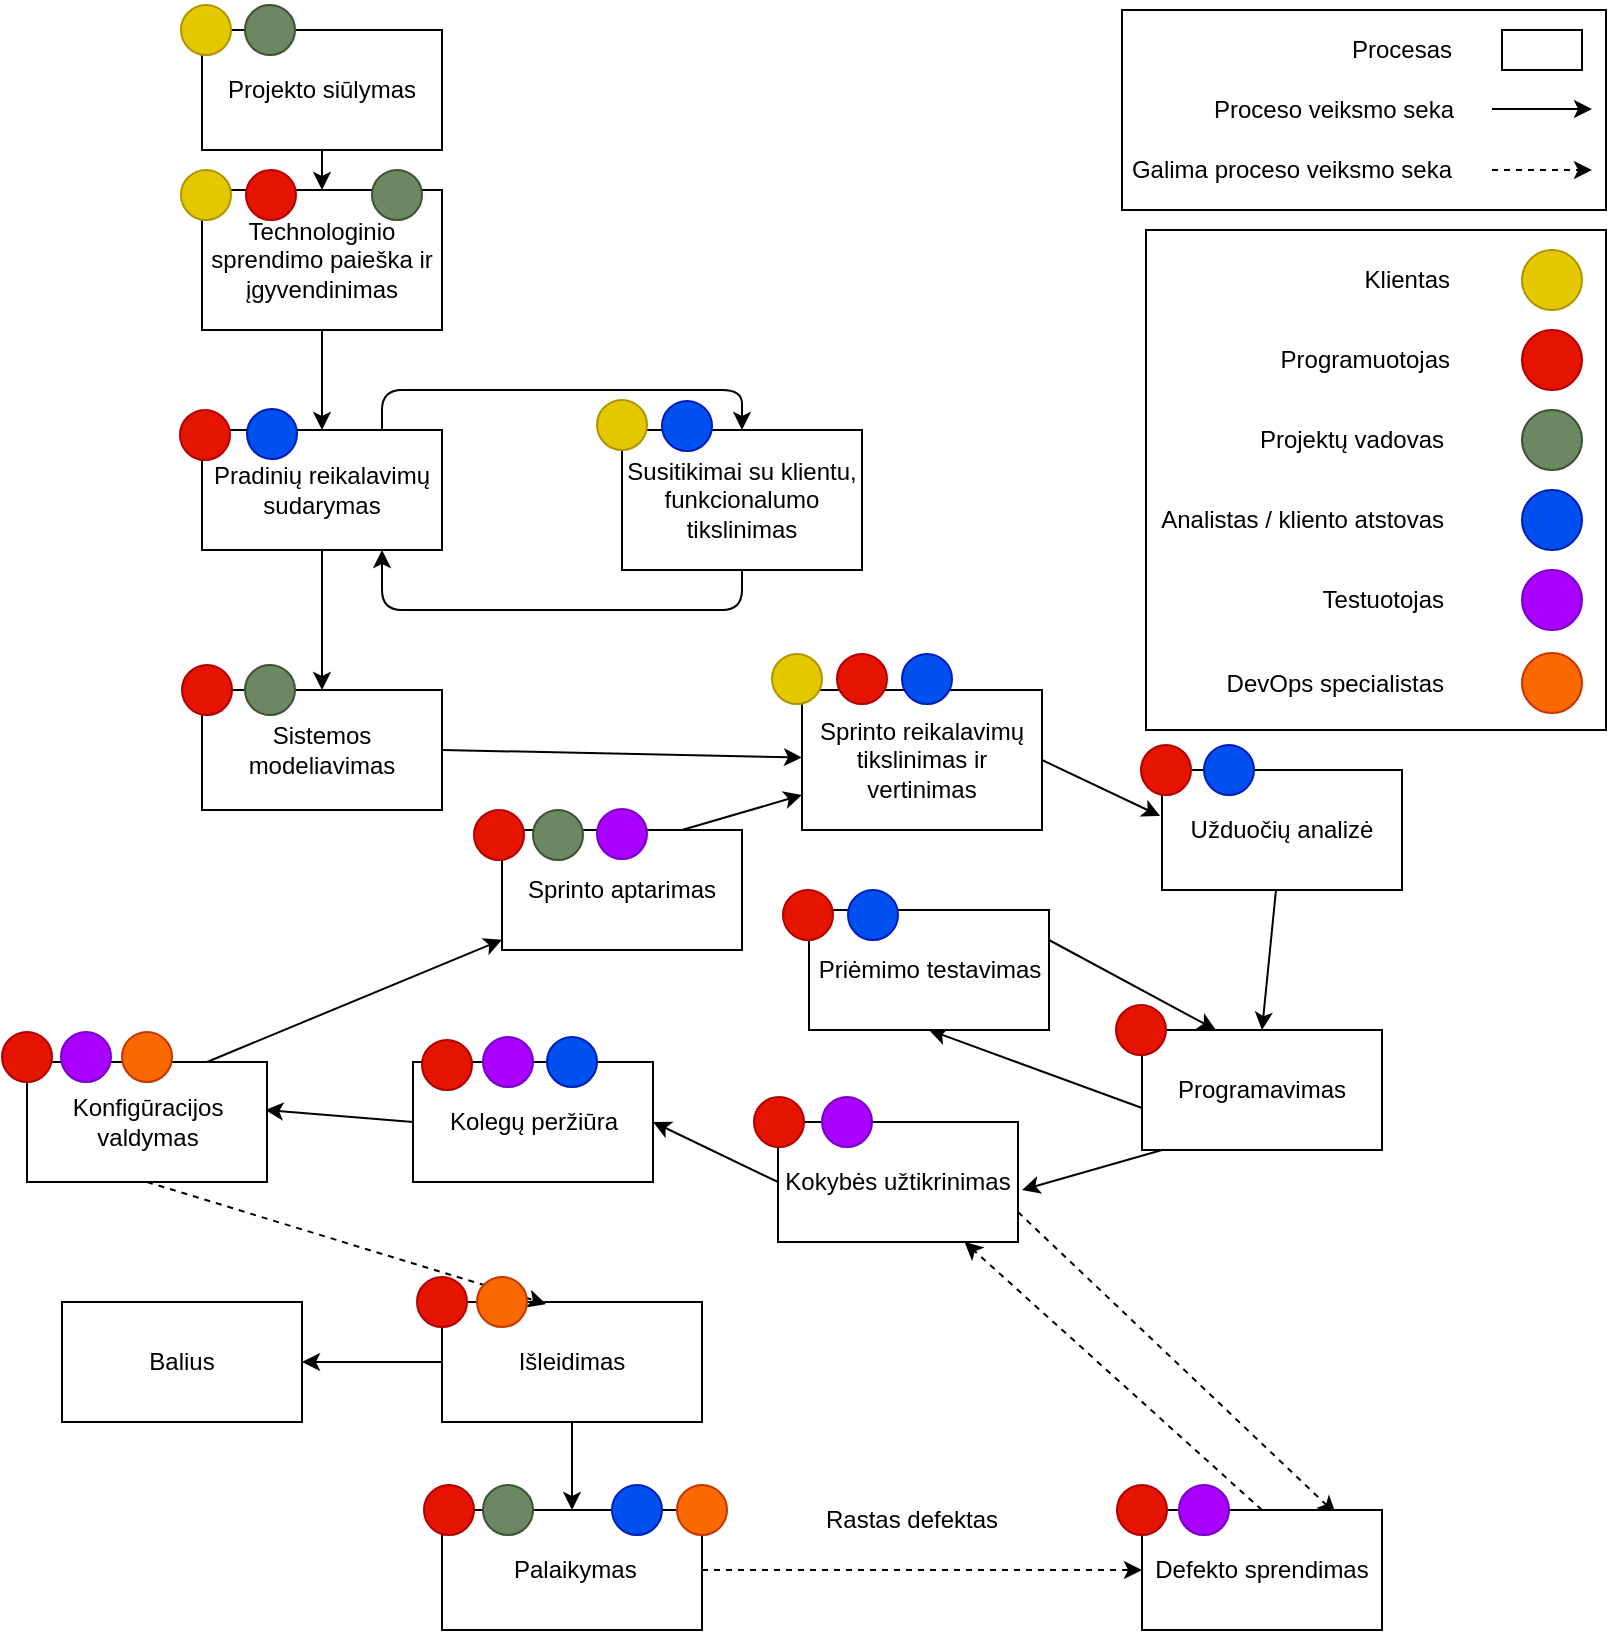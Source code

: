 <mxfile version="12.2.2" type="device" pages="1"><diagram id="qIFF_fcuDar6s86CbZYm" name="Page-1"><mxGraphModel dx="1010" dy="579" grid="1" gridSize="10" guides="1" tooltips="1" connect="1" arrows="1" fold="1" page="1" pageScale="1" pageWidth="827" pageHeight="1169" math="0" shadow="0"><root><mxCell id="0"/><mxCell id="1" parent="0"/><mxCell id="E9ywBwPDsupUNTEM5yJS-2" value="Technologinio sprendimo paieška ir įgyvendinimas" style="rounded=0;whiteSpace=wrap;html=1;" parent="1" vertex="1"><mxGeometry x="110" y="100" width="120" height="70" as="geometry"/></mxCell><mxCell id="E9ywBwPDsupUNTEM5yJS-32" style="edgeStyle=none;rounded=0;orthogonalLoop=1;jettySize=auto;html=1;exitX=0.5;exitY=1;exitDx=0;exitDy=0;entryX=0.5;entryY=0;entryDx=0;entryDy=0;" parent="1" source="E9ywBwPDsupUNTEM5yJS-3" target="E9ywBwPDsupUNTEM5yJS-7" edge="1"><mxGeometry relative="1" as="geometry"/></mxCell><mxCell id="E9ywBwPDsupUNTEM5yJS-3" value="Pradinių reikalavimų sudarymas" style="rounded=0;whiteSpace=wrap;html=1;" parent="1" vertex="1"><mxGeometry x="110" y="220" width="120" height="60" as="geometry"/></mxCell><mxCell id="E9ywBwPDsupUNTEM5yJS-4" value="Susitikimai su klientu, funkcionalumo tikslinimas" style="rounded=0;whiteSpace=wrap;html=1;" parent="1" vertex="1"><mxGeometry x="320" y="220" width="120" height="70" as="geometry"/></mxCell><mxCell id="E9ywBwPDsupUNTEM5yJS-5" value="" style="edgeStyle=elbowEdgeStyle;elbow=horizontal;endArrow=classic;html=1;exitX=0.75;exitY=0;exitDx=0;exitDy=0;entryX=0.5;entryY=0;entryDx=0;entryDy=0;" parent="1" source="E9ywBwPDsupUNTEM5yJS-3" target="E9ywBwPDsupUNTEM5yJS-4" edge="1"><mxGeometry width="50" height="50" relative="1" as="geometry"><mxPoint x="110" y="350" as="sourcePoint"/><mxPoint x="160" y="300" as="targetPoint"/><Array as="points"><mxPoint x="300" y="200"/></Array></mxGeometry></mxCell><mxCell id="E9ywBwPDsupUNTEM5yJS-6" value="" style="edgeStyle=elbowEdgeStyle;elbow=horizontal;endArrow=classic;html=1;entryX=0.75;entryY=1;entryDx=0;entryDy=0;exitX=0.5;exitY=1;exitDx=0;exitDy=0;" parent="1" source="E9ywBwPDsupUNTEM5yJS-4" target="E9ywBwPDsupUNTEM5yJS-3" edge="1"><mxGeometry width="50" height="50" relative="1" as="geometry"><mxPoint x="350" y="380" as="sourcePoint"/><mxPoint x="390" y="230" as="targetPoint"/><Array as="points"><mxPoint x="290" y="310"/></Array></mxGeometry></mxCell><mxCell id="E9ywBwPDsupUNTEM5yJS-7" value="Sistemos modeliavimas" style="rounded=0;whiteSpace=wrap;html=1;" parent="1" vertex="1"><mxGeometry x="110" y="350" width="120" height="60" as="geometry"/></mxCell><mxCell id="E9ywBwPDsupUNTEM5yJS-12" value="" style="endArrow=classic;html=1;exitX=0.5;exitY=1;exitDx=0;exitDy=0;" parent="1" source="E9ywBwPDsupUNTEM5yJS-1" target="E9ywBwPDsupUNTEM5yJS-2" edge="1"><mxGeometry width="50" height="50" relative="1" as="geometry"><mxPoint x="320" y="100" as="sourcePoint"/><mxPoint x="370" y="50" as="targetPoint"/></mxGeometry></mxCell><mxCell id="E9ywBwPDsupUNTEM5yJS-13" value="" style="endArrow=classic;html=1;exitX=0.5;exitY=1;exitDx=0;exitDy=0;entryX=0.5;entryY=0;entryDx=0;entryDy=0;" parent="1" source="E9ywBwPDsupUNTEM5yJS-2" target="E9ywBwPDsupUNTEM5yJS-3" edge="1"><mxGeometry width="50" height="50" relative="1" as="geometry"><mxPoint x="180" y="70" as="sourcePoint"/><mxPoint x="180" y="110" as="targetPoint"/></mxGeometry></mxCell><mxCell id="E9ywBwPDsupUNTEM5yJS-16" value="Sprinto reikalavimų tikslinimas ir vertinimas" style="rounded=0;whiteSpace=wrap;html=1;" parent="1" vertex="1"><mxGeometry x="410" y="350" width="120" height="70" as="geometry"/></mxCell><mxCell id="E9ywBwPDsupUNTEM5yJS-17" value="Užduočių analizė" style="rounded=0;whiteSpace=wrap;html=1;" parent="1" vertex="1"><mxGeometry x="590" y="390" width="120" height="60" as="geometry"/></mxCell><mxCell id="E9ywBwPDsupUNTEM5yJS-24" style="rounded=0;orthogonalLoop=1;jettySize=auto;html=1;exitX=0;exitY=0.5;exitDx=0;exitDy=0;" parent="1" edge="1"><mxGeometry relative="1" as="geometry"><mxPoint x="520" y="600" as="targetPoint"/><mxPoint x="590" y="580" as="sourcePoint"/><Array as="points"><mxPoint x="590" y="580"/></Array></mxGeometry></mxCell><mxCell id="c2cPXZw6R6wqw7vHOM1i-6" style="rounded=0;orthogonalLoop=1;jettySize=auto;html=1;exitX=0;exitY=0.65;exitDx=0;exitDy=0;entryX=0.5;entryY=1;entryDx=0;entryDy=0;exitPerimeter=0;" parent="1" source="E9ywBwPDsupUNTEM5yJS-18" target="c2cPXZw6R6wqw7vHOM1i-1" edge="1"><mxGeometry relative="1" as="geometry"/></mxCell><mxCell id="E9ywBwPDsupUNTEM5yJS-18" value="Programavimas" style="rounded=0;whiteSpace=wrap;html=1;" parent="1" vertex="1"><mxGeometry x="580" y="520" width="120" height="60" as="geometry"/></mxCell><mxCell id="yvK9bdtqKIgksA2NojRl-1" style="edgeStyle=none;rounded=0;orthogonalLoop=1;jettySize=auto;html=1;exitX=1;exitY=0.75;exitDx=0;exitDy=0;entryX=0.808;entryY=0.033;entryDx=0;entryDy=0;entryPerimeter=0;dashed=1;" parent="1" source="E9ywBwPDsupUNTEM5yJS-19" target="KKzCNt68RPRG3lJh7u8M-2" edge="1"><mxGeometry relative="1" as="geometry"/></mxCell><mxCell id="E9ywBwPDsupUNTEM5yJS-19" value="Kokybės užtikrinimas" style="rounded=0;whiteSpace=wrap;html=1;" parent="1" vertex="1"><mxGeometry x="398" y="566" width="120" height="60" as="geometry"/></mxCell><mxCell id="E9ywBwPDsupUNTEM5yJS-21" value="" style="endArrow=classic;html=1;exitX=1;exitY=0.5;exitDx=0;exitDy=0;" parent="1" source="E9ywBwPDsupUNTEM5yJS-7" target="E9ywBwPDsupUNTEM5yJS-16" edge="1"><mxGeometry width="50" height="50" relative="1" as="geometry"><mxPoint x="180" y="170" as="sourcePoint"/><mxPoint x="180" y="230" as="targetPoint"/></mxGeometry></mxCell><mxCell id="E9ywBwPDsupUNTEM5yJS-22" value="" style="endArrow=classic;html=1;exitX=1;exitY=0.5;exitDx=0;exitDy=0;entryX=-0.008;entryY=0.383;entryDx=0;entryDy=0;entryPerimeter=0;" parent="1" source="E9ywBwPDsupUNTEM5yJS-16" target="E9ywBwPDsupUNTEM5yJS-17" edge="1"><mxGeometry width="50" height="50" relative="1" as="geometry"><mxPoint x="610" y="346" as="sourcePoint"/><mxPoint x="610" y="410" as="targetPoint"/></mxGeometry></mxCell><mxCell id="E9ywBwPDsupUNTEM5yJS-23" value="" style="endArrow=classic;html=1;" parent="1" source="E9ywBwPDsupUNTEM5yJS-17" edge="1"><mxGeometry width="50" height="50" relative="1" as="geometry"><mxPoint x="670" y="440" as="sourcePoint"/><mxPoint x="640" y="520" as="targetPoint"/><Array as="points"><mxPoint x="640" y="520"/></Array></mxGeometry></mxCell><mxCell id="E9ywBwPDsupUNTEM5yJS-29" style="edgeStyle=none;rounded=0;orthogonalLoop=1;jettySize=auto;html=1;exitX=0.5;exitY=1;exitDx=0;exitDy=0;entryX=0.5;entryY=0;entryDx=0;entryDy=0;" parent="1" source="E9ywBwPDsupUNTEM5yJS-26" target="E9ywBwPDsupUNTEM5yJS-28" edge="1"><mxGeometry relative="1" as="geometry"><Array as="points"/></mxGeometry></mxCell><mxCell id="E9ywBwPDsupUNTEM5yJS-26" value="Išleidimas" style="rounded=0;whiteSpace=wrap;html=1;" parent="1" vertex="1"><mxGeometry x="230" y="656" width="130" height="60" as="geometry"/></mxCell><mxCell id="E9ywBwPDsupUNTEM5yJS-31" style="edgeStyle=none;rounded=0;orthogonalLoop=1;jettySize=auto;html=1;exitX=0;exitY=0.5;exitDx=0;exitDy=0;entryX=1;entryY=0.5;entryDx=0;entryDy=0;" parent="1" source="E9ywBwPDsupUNTEM5yJS-26" target="E9ywBwPDsupUNTEM5yJS-30" edge="1"><mxGeometry relative="1" as="geometry"/></mxCell><mxCell id="KKzCNt68RPRG3lJh7u8M-1" style="edgeStyle=orthogonalEdgeStyle;rounded=0;orthogonalLoop=1;jettySize=auto;html=1;exitX=1;exitY=0.5;exitDx=0;exitDy=0;dashed=1;entryX=0;entryY=0.5;entryDx=0;entryDy=0;" parent="1" source="E9ywBwPDsupUNTEM5yJS-28" target="KKzCNt68RPRG3lJh7u8M-2" edge="1"><mxGeometry relative="1" as="geometry"><mxPoint x="540" y="760" as="targetPoint"/><Array as="points"/></mxGeometry></mxCell><mxCell id="E9ywBwPDsupUNTEM5yJS-28" value="&amp;nbsp;Palaikymas" style="rounded=0;whiteSpace=wrap;html=1;" parent="1" vertex="1"><mxGeometry x="230" y="760" width="130" height="60" as="geometry"/></mxCell><mxCell id="E9ywBwPDsupUNTEM5yJS-30" value="Balius" style="rounded=0;whiteSpace=wrap;html=1;" parent="1" vertex="1"><mxGeometry x="40" y="656" width="120" height="60" as="geometry"/></mxCell><mxCell id="KKzCNt68RPRG3lJh7u8M-4" style="rounded=0;orthogonalLoop=1;jettySize=auto;html=1;exitX=0.5;exitY=0;exitDx=0;exitDy=0;dashed=1;" parent="1" source="KKzCNt68RPRG3lJh7u8M-2" target="E9ywBwPDsupUNTEM5yJS-19" edge="1"><mxGeometry relative="1" as="geometry"><mxPoint x="650" y="610" as="targetPoint"/></mxGeometry></mxCell><mxCell id="KKzCNt68RPRG3lJh7u8M-2" value="Defekto sprendimas" style="rounded=0;whiteSpace=wrap;html=1;" parent="1" vertex="1"><mxGeometry x="580" y="760" width="120" height="60" as="geometry"/></mxCell><mxCell id="KKzCNt68RPRG3lJh7u8M-3" value="Rastas defektas" style="text;html=1;resizable=0;points=[];autosize=1;align=left;verticalAlign=top;spacingTop=-4;" parent="1" vertex="1"><mxGeometry x="420" y="755" width="100" height="20" as="geometry"/></mxCell><mxCell id="KKzCNt68RPRG3lJh7u8M-9" style="rounded=0;orthogonalLoop=1;jettySize=auto;html=1;exitX=0.75;exitY=0;exitDx=0;exitDy=0;" parent="1" source="KKzCNt68RPRG3lJh7u8M-6" target="KKzCNt68RPRG3lJh7u8M-8" edge="1"><mxGeometry relative="1" as="geometry"/></mxCell><mxCell id="KKzCNt68RPRG3lJh7u8M-11" style="edgeStyle=none;rounded=0;orthogonalLoop=1;jettySize=auto;html=1;exitX=0.5;exitY=1;exitDx=0;exitDy=0;entryX=0.4;entryY=0.017;entryDx=0;entryDy=0;entryPerimeter=0;dashed=1;" parent="1" source="KKzCNt68RPRG3lJh7u8M-6" target="E9ywBwPDsupUNTEM5yJS-26" edge="1"><mxGeometry relative="1" as="geometry"/></mxCell><mxCell id="KKzCNt68RPRG3lJh7u8M-6" value="Konfigūracijos valdymas" style="rounded=0;whiteSpace=wrap;html=1;" parent="1" vertex="1"><mxGeometry x="22.5" y="536" width="120" height="60" as="geometry"/></mxCell><mxCell id="KKzCNt68RPRG3lJh7u8M-10" style="edgeStyle=none;rounded=0;orthogonalLoop=1;jettySize=auto;html=1;exitX=0.75;exitY=0;exitDx=0;exitDy=0;" parent="1" source="KKzCNt68RPRG3lJh7u8M-8" target="E9ywBwPDsupUNTEM5yJS-16" edge="1"><mxGeometry relative="1" as="geometry"/></mxCell><mxCell id="KKzCNt68RPRG3lJh7u8M-8" value="Sprinto aptarimas" style="rounded=0;whiteSpace=wrap;html=1;" parent="1" vertex="1"><mxGeometry x="260" y="420" width="120" height="60" as="geometry"/></mxCell><mxCell id="4r4dMTeaTjnRu1wH1lVZ-52" value="" style="group" parent="1" vertex="1" connectable="0"><mxGeometry x="100" y="5" width="130" height="75" as="geometry"/></mxCell><mxCell id="E9ywBwPDsupUNTEM5yJS-1" value="Projekto siūlymas" style="rounded=0;whiteSpace=wrap;html=1;" parent="4r4dMTeaTjnRu1wH1lVZ-52" vertex="1"><mxGeometry x="10" y="15" width="120" height="60" as="geometry"/></mxCell><mxCell id="4r4dMTeaTjnRu1wH1lVZ-55" value="" style="ellipse;whiteSpace=wrap;html=1;aspect=fixed;align=right;fillColor=#e3c800;strokeColor=#B09500;fontColor=#ffffff;" parent="4r4dMTeaTjnRu1wH1lVZ-52" vertex="1"><mxGeometry x="-0.5" y="2.5" width="25" height="25" as="geometry"/></mxCell><mxCell id="4r4dMTeaTjnRu1wH1lVZ-56" value="" style="ellipse;whiteSpace=wrap;html=1;aspect=fixed;align=right;fillColor=#6d8764;strokeColor=#3A5431;fontColor=#ffffff;" parent="4r4dMTeaTjnRu1wH1lVZ-52" vertex="1"><mxGeometry x="31.5" y="2.5" width="25" height="25" as="geometry"/></mxCell><mxCell id="4r4dMTeaTjnRu1wH1lVZ-53" value="" style="ellipse;whiteSpace=wrap;html=1;aspect=fixed;align=right;fillColor=#6d8764;strokeColor=#3A5431;fontColor=#ffffff;" parent="1" vertex="1"><mxGeometry x="195" y="90" width="25" height="25" as="geometry"/></mxCell><mxCell id="4r4dMTeaTjnRu1wH1lVZ-54" value="" style="ellipse;whiteSpace=wrap;html=1;aspect=fixed;align=right;fontColor=#ffffff;fillColor=#e51400;strokeColor=#B20000;" parent="1" vertex="1"><mxGeometry x="132" y="90" width="25" height="25" as="geometry"/></mxCell><mxCell id="4r4dMTeaTjnRu1wH1lVZ-58" value="" style="ellipse;whiteSpace=wrap;html=1;aspect=fixed;align=right;fillColor=#e3c800;strokeColor=#B09500;fontColor=#ffffff;" parent="1" vertex="1"><mxGeometry x="307.5" y="205" width="25" height="25" as="geometry"/></mxCell><mxCell id="4r4dMTeaTjnRu1wH1lVZ-64" value="" style="ellipse;whiteSpace=wrap;html=1;aspect=fixed;align=right;fontColor=#ffffff;fillColor=#e51400;strokeColor=#B20000;" parent="1" vertex="1"><mxGeometry x="100" y="337.5" width="25" height="25" as="geometry"/></mxCell><mxCell id="4r4dMTeaTjnRu1wH1lVZ-65" value="" style="ellipse;whiteSpace=wrap;html=1;aspect=fixed;align=right;fillColor=#6d8764;strokeColor=#3A5431;fontColor=#ffffff;" parent="1" vertex="1"><mxGeometry x="131.5" y="337.5" width="25" height="25" as="geometry"/></mxCell><mxCell id="4r4dMTeaTjnRu1wH1lVZ-67" value="" style="ellipse;whiteSpace=wrap;html=1;aspect=fixed;align=right;fontColor=#ffffff;fillColor=#e51400;strokeColor=#B20000;" parent="1" vertex="1"><mxGeometry x="427.5" y="332" width="25" height="25" as="geometry"/></mxCell><mxCell id="4r4dMTeaTjnRu1wH1lVZ-70" value="" style="ellipse;whiteSpace=wrap;html=1;aspect=fixed;align=right;fontColor=#ffffff;fillColor=#e51400;strokeColor=#B20000;" parent="1" vertex="1"><mxGeometry x="579.5" y="377.5" width="25" height="25" as="geometry"/></mxCell><mxCell id="4r4dMTeaTjnRu1wH1lVZ-73" value="" style="ellipse;whiteSpace=wrap;html=1;aspect=fixed;align=right;fontColor=#ffffff;fillColor=#e51400;strokeColor=#B20000;" parent="1" vertex="1"><mxGeometry x="567" y="507.5" width="25" height="25" as="geometry"/></mxCell><mxCell id="4r4dMTeaTjnRu1wH1lVZ-76" value="" style="ellipse;whiteSpace=wrap;html=1;aspect=fixed;align=right;fontColor=#ffffff;fillColor=#e51400;strokeColor=#B20000;" parent="1" vertex="1"><mxGeometry x="386" y="553.5" width="25" height="25" as="geometry"/></mxCell><mxCell id="4r4dMTeaTjnRu1wH1lVZ-78" value="" style="ellipse;whiteSpace=wrap;html=1;aspect=fixed;align=right;fontColor=#ffffff;fillColor=#e51400;strokeColor=#B20000;" parent="1" vertex="1"><mxGeometry x="246" y="410" width="25" height="25" as="geometry"/></mxCell><mxCell id="4r4dMTeaTjnRu1wH1lVZ-79" value="" style="ellipse;whiteSpace=wrap;html=1;aspect=fixed;align=right;fillColor=#6d8764;strokeColor=#3A5431;fontColor=#ffffff;" parent="1" vertex="1"><mxGeometry x="275.5" y="410" width="25" height="25" as="geometry"/></mxCell><mxCell id="4r4dMTeaTjnRu1wH1lVZ-81" value="" style="ellipse;whiteSpace=wrap;html=1;aspect=fixed;align=right;fontColor=#ffffff;fillColor=#e51400;strokeColor=#B20000;" parent="1" vertex="1"><mxGeometry x="221" y="747.5" width="25" height="25" as="geometry"/></mxCell><mxCell id="4r4dMTeaTjnRu1wH1lVZ-82" value="" style="ellipse;whiteSpace=wrap;html=1;aspect=fixed;align=right;fillColor=#6d8764;strokeColor=#3A5431;fontColor=#ffffff;" parent="1" vertex="1"><mxGeometry x="250.5" y="747.5" width="25" height="25" as="geometry"/></mxCell><mxCell id="4r4dMTeaTjnRu1wH1lVZ-83" value="" style="ellipse;whiteSpace=wrap;html=1;aspect=fixed;align=right;fillColor=#0050ef;strokeColor=#001DBC;fontColor=#ffffff;" parent="1" vertex="1"><mxGeometry x="315" y="747.5" width="25" height="25" as="geometry"/></mxCell><mxCell id="4r4dMTeaTjnRu1wH1lVZ-84" value="" style="ellipse;whiteSpace=wrap;html=1;aspect=fixed;align=right;fillColor=#e3c800;strokeColor=#B09500;fontColor=#ffffff;" parent="1" vertex="1"><mxGeometry x="99.5" y="90" width="25" height="25" as="geometry"/></mxCell><mxCell id="4r4dMTeaTjnRu1wH1lVZ-85" value="" style="ellipse;whiteSpace=wrap;html=1;aspect=fixed;align=right;fontColor=#ffffff;fillColor=#e51400;strokeColor=#B20000;" parent="1" vertex="1"><mxGeometry x="99" y="210" width="25" height="25" as="geometry"/></mxCell><mxCell id="4r4dMTeaTjnRu1wH1lVZ-104" value="" style="ellipse;whiteSpace=wrap;html=1;aspect=fixed;align=right;fontColor=#ffffff;fillColor=#aa00ff;strokeColor=#7700CC;" parent="1" vertex="1"><mxGeometry x="420" y="553.5" width="25" height="25" as="geometry"/></mxCell><mxCell id="4r4dMTeaTjnRu1wH1lVZ-105" value="" style="ellipse;whiteSpace=wrap;html=1;aspect=fixed;align=right;fontColor=#ffffff;fillColor=#0050ef;strokeColor=#001DBC;" parent="1" vertex="1"><mxGeometry x="132.5" y="209.5" width="25" height="25" as="geometry"/></mxCell><mxCell id="4r4dMTeaTjnRu1wH1lVZ-106" value="" style="ellipse;whiteSpace=wrap;html=1;aspect=fixed;align=right;fontColor=#ffffff;fillColor=#0050ef;strokeColor=#001DBC;" parent="1" vertex="1"><mxGeometry x="340" y="205.5" width="25" height="25" as="geometry"/></mxCell><mxCell id="4r4dMTeaTjnRu1wH1lVZ-107" value="" style="ellipse;whiteSpace=wrap;html=1;aspect=fixed;align=right;fontColor=#ffffff;fillColor=#0050ef;strokeColor=#001DBC;" parent="1" vertex="1"><mxGeometry x="460" y="332" width="25" height="25" as="geometry"/></mxCell><mxCell id="4r4dMTeaTjnRu1wH1lVZ-108" value="" style="ellipse;whiteSpace=wrap;html=1;aspect=fixed;align=right;fillColor=#e3c800;strokeColor=#B09500;fontColor=#ffffff;" parent="1" vertex="1"><mxGeometry x="395" y="332" width="25" height="25" as="geometry"/></mxCell><mxCell id="4r4dMTeaTjnRu1wH1lVZ-109" value="" style="ellipse;whiteSpace=wrap;html=1;aspect=fixed;align=right;fontColor=#ffffff;fillColor=#0050ef;strokeColor=#001DBC;" parent="1" vertex="1"><mxGeometry x="611" y="377.5" width="25" height="25" as="geometry"/></mxCell><mxCell id="4r4dMTeaTjnRu1wH1lVZ-111" value="" style="ellipse;whiteSpace=wrap;html=1;aspect=fixed;align=right;fontColor=#ffffff;fillColor=#aa00ff;strokeColor=#7700CC;" parent="1" vertex="1"><mxGeometry x="39.5" y="521" width="25" height="25" as="geometry"/></mxCell><mxCell id="4r4dMTeaTjnRu1wH1lVZ-112" value="" style="ellipse;whiteSpace=wrap;html=1;aspect=fixed;align=right;fontColor=#ffffff;fillColor=#e51400;strokeColor=#B20000;" parent="1" vertex="1"><mxGeometry x="10" y="521" width="25" height="25" as="geometry"/></mxCell><mxCell id="4r4dMTeaTjnRu1wH1lVZ-113" value="" style="ellipse;whiteSpace=wrap;html=1;aspect=fixed;align=right;fontColor=#ffffff;fillColor=#aa00ff;strokeColor=#7700CC;" parent="1" vertex="1"><mxGeometry x="307.5" y="409.5" width="25" height="25" as="geometry"/></mxCell><mxCell id="4r4dMTeaTjnRu1wH1lVZ-118" value="" style="ellipse;whiteSpace=wrap;html=1;aspect=fixed;align=right;fontColor=#ffffff;fillColor=#e51400;strokeColor=#B20000;" parent="1" vertex="1"><mxGeometry x="217.5" y="643.5" width="25" height="25" as="geometry"/></mxCell><mxCell id="4r4dMTeaTjnRu1wH1lVZ-120" value="" style="ellipse;whiteSpace=wrap;html=1;aspect=fixed;align=right;fontColor=#ffffff;fillColor=#fa6800;strokeColor=#C73500;" parent="1" vertex="1"><mxGeometry x="70" y="521" width="25" height="25" as="geometry"/></mxCell><mxCell id="4r4dMTeaTjnRu1wH1lVZ-121" value="" style="ellipse;whiteSpace=wrap;html=1;aspect=fixed;align=right;fontColor=#ffffff;fillColor=#fa6800;strokeColor=#C73500;" parent="1" vertex="1"><mxGeometry x="247.5" y="643.5" width="25" height="25" as="geometry"/></mxCell><mxCell id="4r4dMTeaTjnRu1wH1lVZ-122" value="" style="ellipse;whiteSpace=wrap;html=1;aspect=fixed;align=right;fontColor=#ffffff;fillColor=#fa6800;strokeColor=#C73500;" parent="1" vertex="1"><mxGeometry x="347.5" y="747.5" width="25" height="25" as="geometry"/></mxCell><mxCell id="4r4dMTeaTjnRu1wH1lVZ-123" value="" style="ellipse;whiteSpace=wrap;html=1;aspect=fixed;align=right;fontColor=#ffffff;fillColor=#e51400;strokeColor=#B20000;" parent="1" vertex="1"><mxGeometry x="567.5" y="747.5" width="25" height="25" as="geometry"/></mxCell><mxCell id="4r4dMTeaTjnRu1wH1lVZ-124" value="" style="ellipse;whiteSpace=wrap;html=1;aspect=fixed;align=right;fontColor=#ffffff;fillColor=#aa00ff;strokeColor=#7700CC;" parent="1" vertex="1"><mxGeometry x="598.5" y="747.5" width="25" height="25" as="geometry"/></mxCell><mxCell id="c2cPXZw6R6wqw7vHOM1i-7" style="rounded=0;orthogonalLoop=1;jettySize=auto;html=1;entryX=0.308;entryY=0;entryDx=0;entryDy=0;exitX=1;exitY=0.25;exitDx=0;exitDy=0;entryPerimeter=0;" parent="1" source="c2cPXZw6R6wqw7vHOM1i-1" target="E9ywBwPDsupUNTEM5yJS-18" edge="1"><mxGeometry relative="1" as="geometry"/></mxCell><mxCell id="c2cPXZw6R6wqw7vHOM1i-1" value="Priėmimo testavimas" style="rounded=0;whiteSpace=wrap;html=1;" parent="1" vertex="1"><mxGeometry x="413.5" y="460" width="120" height="60" as="geometry"/></mxCell><mxCell id="c2cPXZw6R6wqw7vHOM1i-8" value="" style="ellipse;whiteSpace=wrap;html=1;aspect=fixed;align=right;fontColor=#ffffff;fillColor=#e51400;strokeColor=#B20000;" parent="1" vertex="1"><mxGeometry x="400.5" y="450" width="25" height="25" as="geometry"/></mxCell><mxCell id="c2cPXZw6R6wqw7vHOM1i-9" value="" style="ellipse;whiteSpace=wrap;html=1;aspect=fixed;align=right;fontColor=#ffffff;fillColor=#0050ef;strokeColor=#001DBC;" parent="1" vertex="1"><mxGeometry x="433" y="450" width="25" height="25" as="geometry"/></mxCell><mxCell id="c2cPXZw6R6wqw7vHOM1i-13" value="" style="group" parent="1" vertex="1" connectable="0"><mxGeometry x="632" y="130" width="180" height="240" as="geometry"/></mxCell><mxCell id="c2cPXZw6R6wqw7vHOM1i-12" value="" style="group" parent="c2cPXZw6R6wqw7vHOM1i-13" vertex="1" connectable="0"><mxGeometry width="180" height="240" as="geometry"/></mxCell><mxCell id="4r4dMTeaTjnRu1wH1lVZ-39" value="" style="group" parent="c2cPXZw6R6wqw7vHOM1i-12" vertex="1" connectable="0"><mxGeometry width="180" height="240" as="geometry"/></mxCell><mxCell id="c2cPXZw6R6wqw7vHOM1i-10" value="" style="rounded=0;whiteSpace=wrap;html=1;" parent="4r4dMTeaTjnRu1wH1lVZ-39" vertex="1"><mxGeometry x="-50" y="-10" width="230" height="250" as="geometry"/></mxCell><mxCell id="4r4dMTeaTjnRu1wH1lVZ-33" value="" style="group" parent="4r4dMTeaTjnRu1wH1lVZ-39" vertex="1" connectable="0"><mxGeometry x="64" width="104" height="30" as="geometry"/></mxCell><mxCell id="4r4dMTeaTjnRu1wH1lVZ-24" value="" style="ellipse;whiteSpace=wrap;html=1;aspect=fixed;align=right;fillColor=#e3c800;strokeColor=#B09500;fontColor=#ffffff;" parent="4r4dMTeaTjnRu1wH1lVZ-33" vertex="1"><mxGeometry x="74" width="30" height="30" as="geometry"/></mxCell><mxCell id="4r4dMTeaTjnRu1wH1lVZ-27" value="&lt;font color=&quot;#000000&quot;&gt;Klientas&lt;/font&gt;" style="text;html=1;strokeColor=none;fillColor=none;align=right;verticalAlign=middle;whiteSpace=wrap;rounded=0;fontColor=#FF0000;" parent="4r4dMTeaTjnRu1wH1lVZ-33" vertex="1"><mxGeometry y="5" width="40" height="20" as="geometry"/></mxCell><mxCell id="4r4dMTeaTjnRu1wH1lVZ-34" value="" style="group" parent="4r4dMTeaTjnRu1wH1lVZ-39" vertex="1" connectable="0"><mxGeometry x="64" y="40" width="104" height="30" as="geometry"/></mxCell><mxCell id="4r4dMTeaTjnRu1wH1lVZ-25" value="" style="ellipse;whiteSpace=wrap;html=1;aspect=fixed;align=right;fontColor=#ffffff;fillColor=#e51400;strokeColor=#B20000;" parent="4r4dMTeaTjnRu1wH1lVZ-34" vertex="1"><mxGeometry x="74" width="30" height="30" as="geometry"/></mxCell><mxCell id="4r4dMTeaTjnRu1wH1lVZ-28" value="Programuotojas" style="text;html=1;strokeColor=none;fillColor=none;align=right;verticalAlign=middle;whiteSpace=wrap;rounded=0;fontColor=#000000;container=1;" parent="4r4dMTeaTjnRu1wH1lVZ-34" vertex="1"><mxGeometry x="-60" y="5" width="100" height="20" as="geometry"/></mxCell><mxCell id="4r4dMTeaTjnRu1wH1lVZ-35" value="" style="group" parent="4r4dMTeaTjnRu1wH1lVZ-39" vertex="1" connectable="0"><mxGeometry y="80" width="168" height="30" as="geometry"/></mxCell><mxCell id="4r4dMTeaTjnRu1wH1lVZ-23" value="" style="ellipse;whiteSpace=wrap;html=1;aspect=fixed;align=right;fillColor=#6d8764;strokeColor=#3A5431;fontColor=#ffffff;" parent="4r4dMTeaTjnRu1wH1lVZ-35" vertex="1"><mxGeometry x="138" width="30" height="30" as="geometry"/></mxCell><mxCell id="4r4dMTeaTjnRu1wH1lVZ-31" value="Projektų vadovas" style="text;html=1;strokeColor=none;fillColor=none;align=right;verticalAlign=middle;whiteSpace=wrap;rounded=0;fontColor=#000000;" parent="4r4dMTeaTjnRu1wH1lVZ-35" vertex="1"><mxGeometry y="5" width="101" height="20" as="geometry"/></mxCell><mxCell id="4r4dMTeaTjnRu1wH1lVZ-99" value="" style="group" parent="4r4dMTeaTjnRu1wH1lVZ-39" vertex="1" connectable="0"><mxGeometry y="120" width="168" height="30" as="geometry"/></mxCell><mxCell id="4r4dMTeaTjnRu1wH1lVZ-86" value="" style="ellipse;whiteSpace=wrap;html=1;aspect=fixed;align=right;fillColor=#0050ef;strokeColor=#001DBC;fontColor=#ffffff;" parent="4r4dMTeaTjnRu1wH1lVZ-99" vertex="1"><mxGeometry x="138" width="30" height="30" as="geometry"/></mxCell><mxCell id="4r4dMTeaTjnRu1wH1lVZ-98" value="Analistas / kliento atstovas" style="text;html=1;strokeColor=none;fillColor=none;align=right;verticalAlign=middle;whiteSpace=wrap;rounded=0;fontColor=#000000;" parent="4r4dMTeaTjnRu1wH1lVZ-99" vertex="1"><mxGeometry x="-70" y="5" width="171" height="20" as="geometry"/></mxCell><mxCell id="4r4dMTeaTjnRu1wH1lVZ-100" value="" style="group" parent="c2cPXZw6R6wqw7vHOM1i-12" vertex="1" connectable="0"><mxGeometry y="160" width="168" height="30" as="geometry"/></mxCell><mxCell id="4r4dMTeaTjnRu1wH1lVZ-101" value="" style="ellipse;whiteSpace=wrap;html=1;aspect=fixed;align=right;fillColor=#aa00ff;strokeColor=#7700CC;fontColor=#ffffff;" parent="4r4dMTeaTjnRu1wH1lVZ-100" vertex="1"><mxGeometry x="138" width="30" height="30" as="geometry"/></mxCell><mxCell id="4r4dMTeaTjnRu1wH1lVZ-102" value="Testuotojas" style="text;html=1;strokeColor=none;fillColor=none;align=right;verticalAlign=middle;whiteSpace=wrap;rounded=0;fontColor=#000000;" parent="4r4dMTeaTjnRu1wH1lVZ-100" vertex="1"><mxGeometry y="5" width="101" height="20" as="geometry"/></mxCell><mxCell id="4r4dMTeaTjnRu1wH1lVZ-115" value="" style="group" parent="c2cPXZw6R6wqw7vHOM1i-12" vertex="1" connectable="0"><mxGeometry y="201.5" width="168" height="30" as="geometry"/></mxCell><mxCell id="4r4dMTeaTjnRu1wH1lVZ-116" value="" style="ellipse;whiteSpace=wrap;html=1;aspect=fixed;align=right;fillColor=#fa6800;strokeColor=#C73500;fontColor=#ffffff;" parent="4r4dMTeaTjnRu1wH1lVZ-115" vertex="1"><mxGeometry x="138" width="30" height="30" as="geometry"/></mxCell><mxCell id="4r4dMTeaTjnRu1wH1lVZ-117" value="DevOps specialistas" style="text;html=1;strokeColor=none;fillColor=none;align=right;verticalAlign=middle;whiteSpace=wrap;rounded=0;fontColor=#000000;" parent="4r4dMTeaTjnRu1wH1lVZ-115" vertex="1"><mxGeometry x="-10" y="5" width="111" height="20" as="geometry"/></mxCell><mxCell id="c2cPXZw6R6wqw7vHOM1i-15" value="" style="group" parent="1" vertex="1" connectable="0"><mxGeometry x="570" y="20" width="242" height="90" as="geometry"/></mxCell><mxCell id="4r4dMTeaTjnRu1wH1lVZ-21" value="" style="group" parent="c2cPXZw6R6wqw7vHOM1i-15" vertex="1" connectable="0"><mxGeometry width="242" height="90" as="geometry"/></mxCell><mxCell id="c2cPXZw6R6wqw7vHOM1i-14" value="" style="rounded=0;whiteSpace=wrap;html=1;" parent="4r4dMTeaTjnRu1wH1lVZ-21" vertex="1"><mxGeometry y="-10" width="242" height="100" as="geometry"/></mxCell><mxCell id="4r4dMTeaTjnRu1wH1lVZ-17" value="" style="group" parent="4r4dMTeaTjnRu1wH1lVZ-21" vertex="1" connectable="0"><mxGeometry x="96" width="134" height="20" as="geometry"/></mxCell><mxCell id="4r4dMTeaTjnRu1wH1lVZ-4" value="" style="rounded=0;whiteSpace=wrap;html=1;" parent="4r4dMTeaTjnRu1wH1lVZ-17" vertex="1"><mxGeometry x="94" width="40" height="20" as="geometry"/></mxCell><mxCell id="4r4dMTeaTjnRu1wH1lVZ-1" value="Procesas" style="text;html=1;resizable=0;autosize=1;align=right;verticalAlign=middle;points=[];fillColor=none;strokeColor=none;rounded=0;" parent="4r4dMTeaTjnRu1wH1lVZ-17" vertex="1"><mxGeometry width="70" height="20" as="geometry"/></mxCell><mxCell id="4r4dMTeaTjnRu1wH1lVZ-18" value="" style="group" parent="4r4dMTeaTjnRu1wH1lVZ-21" vertex="1" connectable="0"><mxGeometry x="46" y="30" width="189" height="20" as="geometry"/></mxCell><mxCell id="4r4dMTeaTjnRu1wH1lVZ-14" value="" style="endArrow=classic;html=1;rounded=1;" parent="4r4dMTeaTjnRu1wH1lVZ-18" edge="1"><mxGeometry width="50" height="50" relative="1" as="geometry"><mxPoint x="139" y="9.5" as="sourcePoint"/><mxPoint x="189" y="9.5" as="targetPoint"/></mxGeometry></mxCell><mxCell id="4r4dMTeaTjnRu1wH1lVZ-11" value="&lt;span style=&quot;white-space: nowrap&quot;&gt;Proceso veiksmo seka&lt;/span&gt;" style="text;html=1;strokeColor=none;fillColor=none;align=center;verticalAlign=middle;whiteSpace=wrap;rounded=0;" parent="4r4dMTeaTjnRu1wH1lVZ-18" vertex="1"><mxGeometry width="120" height="20" as="geometry"/></mxCell><mxCell id="4r4dMTeaTjnRu1wH1lVZ-20" value="" style="group" parent="4r4dMTeaTjnRu1wH1lVZ-21" vertex="1" connectable="0"><mxGeometry y="60" width="235" height="20" as="geometry"/></mxCell><mxCell id="4r4dMTeaTjnRu1wH1lVZ-15" value="" style="endArrow=classic;html=1;dashed=1;" parent="4r4dMTeaTjnRu1wH1lVZ-20" edge="1"><mxGeometry width="50" height="50" relative="1" as="geometry"><mxPoint x="185" y="10" as="sourcePoint"/><mxPoint x="235" y="10" as="targetPoint"/></mxGeometry></mxCell><mxCell id="4r4dMTeaTjnRu1wH1lVZ-5" value="&lt;span style=&quot;white-space: nowrap&quot;&gt;Galima proceso veiksmo seka&lt;/span&gt;" style="text;html=1;strokeColor=none;fillColor=none;align=center;verticalAlign=middle;whiteSpace=wrap;rounded=0;" parent="4r4dMTeaTjnRu1wH1lVZ-20" vertex="1"><mxGeometry width="170" height="20" as="geometry"/></mxCell><mxCell id="GqjACsCOPRWUG_uBYOOd-3" value="Kolegų peržiūra" style="rounded=0;whiteSpace=wrap;html=1;" vertex="1" parent="1"><mxGeometry x="215.5" y="536" width="120" height="60" as="geometry"/></mxCell><mxCell id="GqjACsCOPRWUG_uBYOOd-25" value="" style="ellipse;whiteSpace=wrap;html=1;aspect=fixed;align=right;fontColor=#ffffff;fillColor=#e51400;strokeColor=#B20000;" vertex="1" parent="1"><mxGeometry x="220" y="525" width="25" height="25" as="geometry"/></mxCell><mxCell id="GqjACsCOPRWUG_uBYOOd-26" value="" style="ellipse;whiteSpace=wrap;html=1;aspect=fixed;align=right;fontColor=#ffffff;fillColor=#aa00ff;strokeColor=#7700CC;" vertex="1" parent="1"><mxGeometry x="250.5" y="523.5" width="25" height="25" as="geometry"/></mxCell><mxCell id="GqjACsCOPRWUG_uBYOOd-27" value="" style="ellipse;whiteSpace=wrap;html=1;aspect=fixed;align=right;fontColor=#ffffff;fillColor=#0050ef;strokeColor=#001DBC;" vertex="1" parent="1"><mxGeometry x="282.5" y="523.5" width="25" height="25" as="geometry"/></mxCell><mxCell id="GqjACsCOPRWUG_uBYOOd-28" style="rounded=0;orthogonalLoop=1;jettySize=auto;html=1;exitX=0;exitY=0.5;exitDx=0;exitDy=0;entryX=0.993;entryY=0.4;entryDx=0;entryDy=0;entryPerimeter=0;" edge="1" parent="1" source="GqjACsCOPRWUG_uBYOOd-3" target="KKzCNt68RPRG3lJh7u8M-6"><mxGeometry relative="1" as="geometry"><mxPoint x="122.5" y="546" as="sourcePoint"/><mxPoint x="270" y="484.867" as="targetPoint"/></mxGeometry></mxCell><mxCell id="GqjACsCOPRWUG_uBYOOd-30" style="rounded=0;orthogonalLoop=1;jettySize=auto;html=1;exitX=0;exitY=0.5;exitDx=0;exitDy=0;entryX=1;entryY=0.5;entryDx=0;entryDy=0;" edge="1" parent="1" source="E9ywBwPDsupUNTEM5yJS-19" target="GqjACsCOPRWUG_uBYOOd-3"><mxGeometry relative="1" as="geometry"><mxPoint x="132.5" y="556" as="sourcePoint"/><mxPoint x="280" y="494.867" as="targetPoint"/></mxGeometry></mxCell></root></mxGraphModel></diagram></mxfile>